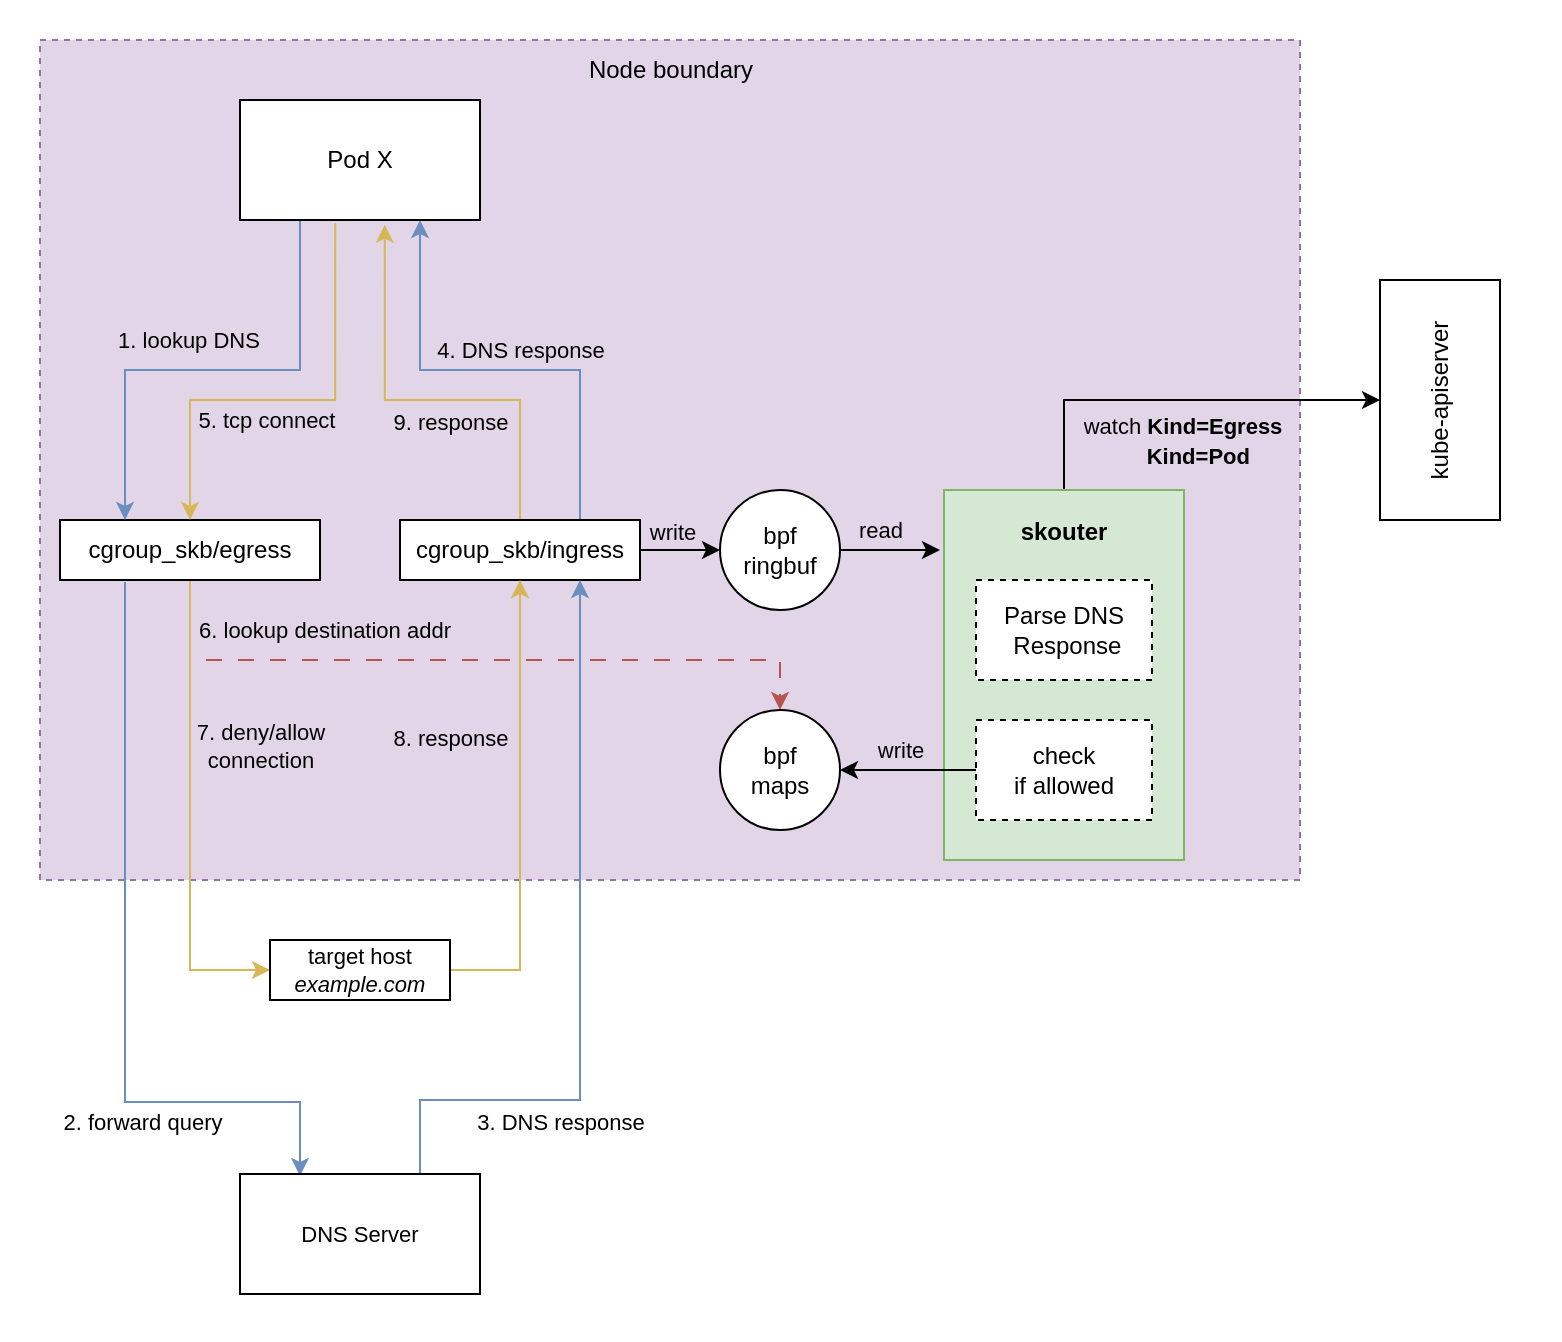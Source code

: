 <mxfile version="20.8.13" type="device" pages="3"><diagram id="5MiEAbhjjOFsGYT0DP22" name="overview"><mxGraphModel dx="1388" dy="702" grid="1" gridSize="10" guides="1" tooltips="1" connect="1" arrows="1" fold="1" page="1" pageScale="1" pageWidth="827" pageHeight="1169" math="0" shadow="0"><root><mxCell id="0"/><mxCell id="1" parent="0"/><mxCell id="bEOtveHDajYnRCtO0ObN-43" value="" style="rounded=0;whiteSpace=wrap;html=1;dashed=1;fontSize=11;strokeColor=none;fillColor=#FFFFFF;" parent="1" vertex="1"><mxGeometry x="200" y="80" width="780" height="670" as="geometry"/></mxCell><mxCell id="yd0TEU04obXBXZhD5aOB-1" value="" style="rounded=0;whiteSpace=wrap;html=1;fillColor=#e1d5e7;dashed=1;strokeColor=#9673a6;" vertex="1" parent="1"><mxGeometry x="220" y="100" width="630" height="420" as="geometry"/></mxCell><mxCell id="bEOtveHDajYnRCtO0ObN-11" style="edgeStyle=orthogonalEdgeStyle;rounded=0;orthogonalLoop=1;jettySize=auto;html=1;exitX=1;exitY=0.5;exitDx=0;exitDy=0;entryX=0;entryY=0.5;entryDx=0;entryDy=0;" parent="1" source="bEOtveHDajYnRCtO0ObN-4" target="bEOtveHDajYnRCtO0ObN-10" edge="1"><mxGeometry relative="1" as="geometry"/></mxCell><mxCell id="bEOtveHDajYnRCtO0ObN-13" value="write" style="edgeLabel;html=1;align=center;verticalAlign=middle;resizable=0;points=[];labelBackgroundColor=none;" parent="bEOtveHDajYnRCtO0ObN-11" vertex="1" connectable="0"><mxGeometry x="0.2" relative="1" as="geometry"><mxPoint x="-8" y="-9" as="offset"/></mxGeometry></mxCell><mxCell id="bEOtveHDajYnRCtO0ObN-23" value="2. forward query" style="edgeStyle=orthogonalEdgeStyle;rounded=0;orthogonalLoop=1;jettySize=auto;html=1;exitX=0.25;exitY=1;exitDx=0;exitDy=0;entryX=0.25;entryY=0;entryDx=0;entryDy=0;labelBackgroundColor=none;fontSize=11;fillColor=#dae8fc;strokeColor=#6c8ebf;" parent="1" edge="1"><mxGeometry x="0.391" y="-10" relative="1" as="geometry"><Array as="points"><mxPoint x="263" y="631"/><mxPoint x="350" y="631"/></Array><mxPoint x="1" as="offset"/><mxPoint x="262.5" y="371" as="sourcePoint"/><mxPoint x="350" y="668" as="targetPoint"/></mxGeometry></mxCell><mxCell id="bEOtveHDajYnRCtO0ObN-35" style="edgeStyle=orthogonalEdgeStyle;rounded=0;orthogonalLoop=1;jettySize=auto;html=1;exitX=0.5;exitY=1;exitDx=0;exitDy=0;labelBackgroundColor=none;fontSize=11;entryX=0.5;entryY=0;entryDx=0;entryDy=0;dashed=1;dashPattern=8 8;fillColor=#f8cecc;strokeColor=#b85450;" parent="1" source="bEOtveHDajYnRCtO0ObN-3" target="bEOtveHDajYnRCtO0ObN-16" edge="1"><mxGeometry relative="1" as="geometry"><mxPoint x="295" y="450" as="targetPoint"/><Array as="points"><mxPoint x="295" y="410"/><mxPoint x="590" y="410"/></Array></mxGeometry></mxCell><mxCell id="bEOtveHDajYnRCtO0ObN-37" value="6. lookup destination addr" style="edgeLabel;html=1;align=center;verticalAlign=middle;resizable=0;points=[];fontSize=11;labelBackgroundColor=none;" parent="bEOtveHDajYnRCtO0ObN-35" vertex="1" connectable="0"><mxGeometry x="-0.531" y="2" relative="1" as="geometry"><mxPoint x="22" y="-13" as="offset"/></mxGeometry></mxCell><mxCell id="bEOtveHDajYnRCtO0ObN-38" style="edgeStyle=orthogonalEdgeStyle;rounded=0;orthogonalLoop=1;jettySize=auto;html=1;exitX=0.5;exitY=1;exitDx=0;exitDy=0;entryX=0;entryY=0.5;entryDx=0;entryDy=0;labelBackgroundColor=none;fontSize=11;fillColor=#fff2cc;strokeColor=#d6b656;" parent="1" source="bEOtveHDajYnRCtO0ObN-3" target="bEOtveHDajYnRCtO0ObN-36" edge="1"><mxGeometry relative="1" as="geometry"/></mxCell><mxCell id="bEOtveHDajYnRCtO0ObN-39" value="7. deny/allow&lt;br&gt;connection" style="edgeLabel;html=1;align=center;verticalAlign=middle;resizable=0;points=[];fontSize=11;labelBackgroundColor=none;" parent="bEOtveHDajYnRCtO0ObN-38" vertex="1" connectable="0"><mxGeometry x="-0.541" relative="1" as="geometry"><mxPoint x="35" y="29" as="offset"/></mxGeometry></mxCell><mxCell id="bEOtveHDajYnRCtO0ObN-3" value="cgroup_skb/egress" style="whiteSpace=wrap;html=1;" parent="1" vertex="1"><mxGeometry x="230" y="340" width="130" height="30" as="geometry"/></mxCell><mxCell id="bEOtveHDajYnRCtO0ObN-25" style="edgeStyle=orthogonalEdgeStyle;rounded=0;orthogonalLoop=1;jettySize=auto;html=1;exitX=0.75;exitY=0;exitDx=0;exitDy=0;entryX=0.75;entryY=1;entryDx=0;entryDy=0;labelBackgroundColor=none;fontSize=11;fillColor=#dae8fc;strokeColor=#6c8ebf;" parent="1" source="bEOtveHDajYnRCtO0ObN-4" target="bEOtveHDajYnRCtO0ObN-5" edge="1"><mxGeometry relative="1" as="geometry"/></mxCell><mxCell id="bEOtveHDajYnRCtO0ObN-26" value="4. DNS response" style="edgeLabel;html=1;align=center;verticalAlign=middle;resizable=0;points=[];fontSize=11;labelBackgroundColor=none;" parent="bEOtveHDajYnRCtO0ObN-25" vertex="1" connectable="0"><mxGeometry x="0.437" relative="1" as="geometry"><mxPoint x="50" as="offset"/></mxGeometry></mxCell><mxCell id="bEOtveHDajYnRCtO0ObN-34" style="edgeStyle=orthogonalEdgeStyle;rounded=0;orthogonalLoop=1;jettySize=auto;html=1;exitX=0.5;exitY=0;exitDx=0;exitDy=0;entryX=0.603;entryY=1.039;entryDx=0;entryDy=0;labelBackgroundColor=none;fontSize=11;entryPerimeter=0;fillColor=#fff2cc;strokeColor=#d6b656;" parent="1" source="bEOtveHDajYnRCtO0ObN-4" target="bEOtveHDajYnRCtO0ObN-5" edge="1"><mxGeometry relative="1" as="geometry"><Array as="points"><mxPoint x="460" y="280"/><mxPoint x="392" y="280"/></Array></mxGeometry></mxCell><mxCell id="L1wFR71rSN3-hvcoqjAi-3" value="9. response" style="edgeLabel;html=1;align=center;verticalAlign=middle;resizable=0;points=[];labelBackgroundColor=none;" parent="bEOtveHDajYnRCtO0ObN-34" vertex="1" connectable="0"><mxGeometry x="-0.614" y="2" relative="1" as="geometry"><mxPoint x="-33" y="-8" as="offset"/></mxGeometry></mxCell><mxCell id="bEOtveHDajYnRCtO0ObN-4" value="cgroup_skb/ingress" style="whiteSpace=wrap;html=1;" parent="1" vertex="1"><mxGeometry x="400" y="340" width="120" height="30" as="geometry"/></mxCell><mxCell id="bEOtveHDajYnRCtO0ObN-7" style="edgeStyle=orthogonalEdgeStyle;rounded=0;orthogonalLoop=1;jettySize=auto;html=1;exitX=0.25;exitY=1;exitDx=0;exitDy=0;entryX=0.25;entryY=0;entryDx=0;entryDy=0;fillColor=#dae8fc;strokeColor=#6c8ebf;" parent="1" source="bEOtveHDajYnRCtO0ObN-5" target="bEOtveHDajYnRCtO0ObN-3" edge="1"><mxGeometry relative="1" as="geometry"/></mxCell><mxCell id="bEOtveHDajYnRCtO0ObN-8" value="1. lookup DNS" style="edgeLabel;html=1;align=center;verticalAlign=middle;resizable=0;points=[];labelBackgroundColor=none;" parent="bEOtveHDajYnRCtO0ObN-7" vertex="1" connectable="0"><mxGeometry x="-0.253" y="5" relative="1" as="geometry"><mxPoint x="-43" y="-20" as="offset"/></mxGeometry></mxCell><mxCell id="bEOtveHDajYnRCtO0ObN-32" style="edgeStyle=orthogonalEdgeStyle;rounded=0;orthogonalLoop=1;jettySize=auto;html=1;exitX=0.397;exitY=1.028;exitDx=0;exitDy=0;entryX=0.5;entryY=0;entryDx=0;entryDy=0;labelBackgroundColor=none;fontSize=11;fillColor=#fff2cc;strokeColor=#d6b656;exitPerimeter=0;" parent="1" source="bEOtveHDajYnRCtO0ObN-5" target="bEOtveHDajYnRCtO0ObN-3" edge="1"><mxGeometry relative="1" as="geometry"><Array as="points"><mxPoint x="368" y="280"/><mxPoint x="295" y="280"/></Array></mxGeometry></mxCell><mxCell id="bEOtveHDajYnRCtO0ObN-33" value="5. tcp connect" style="edgeLabel;html=1;align=center;verticalAlign=middle;resizable=0;points=[];fontSize=11;labelBackgroundColor=none;" parent="bEOtveHDajYnRCtO0ObN-32" vertex="1" connectable="0"><mxGeometry x="0.05" y="-1" relative="1" as="geometry"><mxPoint x="-7" y="11" as="offset"/></mxGeometry></mxCell><mxCell id="bEOtveHDajYnRCtO0ObN-5" value="Pod X" style="rounded=0;whiteSpace=wrap;html=1;" parent="1" vertex="1"><mxGeometry x="320" y="130" width="120" height="60" as="geometry"/></mxCell><mxCell id="bEOtveHDajYnRCtO0ObN-12" value="read" style="edgeStyle=orthogonalEdgeStyle;rounded=0;orthogonalLoop=1;jettySize=auto;html=1;exitX=1;exitY=0.5;exitDx=0;exitDy=0;labelBackgroundColor=none;" parent="1" source="bEOtveHDajYnRCtO0ObN-10" edge="1"><mxGeometry x="-0.231" y="10" relative="1" as="geometry"><mxPoint x="630" y="445" as="sourcePoint"/><mxPoint x="670" y="355" as="targetPoint"/><mxPoint as="offset"/></mxGeometry></mxCell><mxCell id="MfPeqB3Z2dwmXuDGAzAa-2" style="edgeStyle=orthogonalEdgeStyle;rounded=0;orthogonalLoop=1;jettySize=auto;html=1;exitX=0.5;exitY=0;exitDx=0;exitDy=0;entryX=0.5;entryY=0;entryDx=0;entryDy=0;" parent="1" source="bEOtveHDajYnRCtO0ObN-9" target="MfPeqB3Z2dwmXuDGAzAa-1" edge="1"><mxGeometry relative="1" as="geometry"/></mxCell><mxCell id="bEOtveHDajYnRCtO0ObN-9" value="&lt;b&gt;skouter&lt;/b&gt;&lt;br&gt;&lt;br&gt;&lt;br&gt;&lt;br&gt;&lt;br&gt;&lt;br&gt;&lt;br&gt;&lt;br&gt;&lt;br&gt;&lt;br&gt;&lt;br&gt;" style="whiteSpace=wrap;html=1;fillColor=#d5e8d4;strokeColor=#82b366;" parent="1" vertex="1"><mxGeometry x="672" y="325" width="120" height="185" as="geometry"/></mxCell><mxCell id="bEOtveHDajYnRCtO0ObN-10" value="bpf&lt;br&gt;ringbuf" style="ellipse;whiteSpace=wrap;html=1;" parent="1" vertex="1"><mxGeometry x="560" y="325" width="60" height="60" as="geometry"/></mxCell><mxCell id="bEOtveHDajYnRCtO0ObN-14" value="Parse DNS&lt;br&gt;&amp;nbsp;Response" style="whiteSpace=wrap;html=1;dashed=1;" parent="1" vertex="1"><mxGeometry x="688" y="370" width="88" height="50" as="geometry"/></mxCell><mxCell id="bEOtveHDajYnRCtO0ObN-16" value="bpf&lt;br&gt;maps" style="ellipse;whiteSpace=wrap;html=1;aspect=fixed;" parent="1" vertex="1"><mxGeometry x="560" y="435" width="60" height="60" as="geometry"/></mxCell><mxCell id="bEOtveHDajYnRCtO0ObN-24" style="edgeStyle=orthogonalEdgeStyle;rounded=0;orthogonalLoop=1;jettySize=auto;html=1;exitX=0.75;exitY=0;exitDx=0;exitDy=0;entryX=0.75;entryY=1;entryDx=0;entryDy=0;labelBackgroundColor=none;fontSize=11;fillColor=#dae8fc;strokeColor=#6c8ebf;" parent="1" source="bEOtveHDajYnRCtO0ObN-22" target="bEOtveHDajYnRCtO0ObN-4" edge="1"><mxGeometry relative="1" as="geometry"><Array as="points"><mxPoint x="410" y="630"/><mxPoint x="490" y="630"/></Array></mxGeometry></mxCell><mxCell id="bEOtveHDajYnRCtO0ObN-31" value="3. DNS response" style="edgeLabel;html=1;align=center;verticalAlign=middle;resizable=0;points=[];fontSize=11;" parent="bEOtveHDajYnRCtO0ObN-24" vertex="1" connectable="0"><mxGeometry x="-0.302" y="-2" relative="1" as="geometry"><mxPoint x="-12" y="25" as="offset"/></mxGeometry></mxCell><mxCell id="bEOtveHDajYnRCtO0ObN-22" value="DNS Server" style="whiteSpace=wrap;html=1;fontSize=11;" parent="1" vertex="1"><mxGeometry x="320" y="667" width="120" height="60" as="geometry"/></mxCell><mxCell id="L1wFR71rSN3-hvcoqjAi-1" style="edgeStyle=orthogonalEdgeStyle;rounded=0;orthogonalLoop=1;jettySize=auto;html=1;exitX=1;exitY=0.5;exitDx=0;exitDy=0;entryX=0.5;entryY=1;entryDx=0;entryDy=0;fillColor=#fff2cc;strokeColor=#d6b656;" parent="1" source="bEOtveHDajYnRCtO0ObN-36" target="bEOtveHDajYnRCtO0ObN-4" edge="1"><mxGeometry relative="1" as="geometry"/></mxCell><mxCell id="L1wFR71rSN3-hvcoqjAi-2" value="8. response" style="edgeLabel;html=1;align=center;verticalAlign=middle;resizable=0;points=[];labelBackgroundColor=none;" parent="L1wFR71rSN3-hvcoqjAi-1" vertex="1" connectable="0"><mxGeometry x="0.144" y="1" relative="1" as="geometry"><mxPoint x="-34" y="-20" as="offset"/></mxGeometry></mxCell><mxCell id="bEOtveHDajYnRCtO0ObN-36" value="target host&lt;br&gt;&lt;i&gt;example.com&lt;/i&gt;" style="whiteSpace=wrap;html=1;fontSize=11;" parent="1" vertex="1"><mxGeometry x="335" y="550" width="90" height="30" as="geometry"/></mxCell><mxCell id="bEOtveHDajYnRCtO0ObN-41" value="write" style="edgeStyle=orthogonalEdgeStyle;rounded=0;orthogonalLoop=1;jettySize=auto;html=1;exitX=0;exitY=0.5;exitDx=0;exitDy=0;entryX=1;entryY=0.5;entryDx=0;entryDy=0;labelBackgroundColor=none;fontSize=11;" parent="1" source="bEOtveHDajYnRCtO0ObN-40" target="bEOtveHDajYnRCtO0ObN-16" edge="1"><mxGeometry x="0.118" y="-10" relative="1" as="geometry"><mxPoint as="offset"/></mxGeometry></mxCell><mxCell id="bEOtveHDajYnRCtO0ObN-40" value="check &lt;br&gt;if allowed" style="whiteSpace=wrap;html=1;dashed=1;" parent="1" vertex="1"><mxGeometry x="688" y="440" width="88" height="50" as="geometry"/></mxCell><mxCell id="MfPeqB3Z2dwmXuDGAzAa-1" value="kube-apiserver" style="rounded=0;whiteSpace=wrap;html=1;rotation=-90;" parent="1" vertex="1"><mxGeometry x="860" y="250" width="120" height="60" as="geometry"/></mxCell><mxCell id="MfPeqB3Z2dwmXuDGAzAa-5" value="&lt;font style=&quot;font-size: 11px;&quot;&gt;watch &lt;b&gt;Kind=Egress&lt;br&gt;&amp;nbsp; &amp;nbsp; &amp;nbsp;Kind=Pod&lt;br&gt;&lt;/b&gt;&lt;/font&gt;" style="text;html=1;align=center;verticalAlign=middle;resizable=0;points=[];autosize=1;strokeColor=none;fillColor=none;" parent="1" vertex="1"><mxGeometry x="731" y="280" width="120" height="40" as="geometry"/></mxCell><mxCell id="yd0TEU04obXBXZhD5aOB-2" value="Node boundary" style="text;html=1;align=center;verticalAlign=middle;resizable=0;points=[];autosize=1;strokeColor=none;fillColor=none;" vertex="1" parent="1"><mxGeometry x="480" y="100" width="110" height="30" as="geometry"/></mxCell></root></mxGraphModel></diagram><diagram id="zswYZmSEBnR5YoDpw31P" name="data model"><mxGraphModel dx="1388" dy="766" grid="1" gridSize="10" guides="1" tooltips="1" connect="1" arrows="1" fold="1" page="1" pageScale="1" pageWidth="827" pageHeight="1169" math="0" shadow="0"><root><mxCell id="0"/><mxCell id="1" parent="0"/><mxCell id="Yi3RoTtLE4E2FswudicO-89" style="edgeStyle=orthogonalEdgeStyle;rounded=0;orthogonalLoop=1;jettySize=auto;html=1;exitX=0.5;exitY=1;exitDx=0;exitDy=0;" parent="1" source="Yi3RoTtLE4E2FswudicO-53" target="Yi3RoTtLE4E2FswudicO-64" edge="1"><mxGeometry relative="1" as="geometry"/></mxCell><mxCell id="Yi3RoTtLE4E2FswudicO-90" style="edgeStyle=orthogonalEdgeStyle;rounded=0;orthogonalLoop=1;jettySize=auto;html=1;exitX=0.5;exitY=1;exitDx=0;exitDy=0;entryX=0.5;entryY=0;entryDx=0;entryDy=0;" parent="1" source="Yi3RoTtLE4E2FswudicO-53" target="Yi3RoTtLE4E2FswudicO-62" edge="1"><mxGeometry relative="1" as="geometry"/></mxCell><mxCell id="Yi3RoTtLE4E2FswudicO-91" style="edgeStyle=orthogonalEdgeStyle;rounded=0;orthogonalLoop=1;jettySize=auto;html=1;exitX=0.5;exitY=1;exitDx=0;exitDy=0;entryX=0.5;entryY=0;entryDx=0;entryDy=0;" parent="1" source="Yi3RoTtLE4E2FswudicO-53" target="Yi3RoTtLE4E2FswudicO-69" edge="1"><mxGeometry relative="1" as="geometry"/></mxCell><mxCell id="Yi3RoTtLE4E2FswudicO-92" style="edgeStyle=orthogonalEdgeStyle;rounded=0;orthogonalLoop=1;jettySize=auto;html=1;exitX=0.5;exitY=1;exitDx=0;exitDy=0;entryX=0.5;entryY=0;entryDx=0;entryDy=0;" parent="1" source="Yi3RoTtLE4E2FswudicO-53" target="Yi3RoTtLE4E2FswudicO-86" edge="1"><mxGeometry relative="1" as="geometry"><Array as="points"><mxPoint x="513" y="195"/><mxPoint x="845" y="195"/></Array></mxGeometry></mxCell><mxCell id="Yi3RoTtLE4E2FswudicO-53" value="userspace" style="whiteSpace=wrap;html=1;" parent="1" vertex="1"><mxGeometry x="460" y="80" width="105" height="70" as="geometry"/></mxCell><mxCell id="Yi3RoTtLE4E2FswudicO-55" value="" style="group" parent="1" vertex="1" connectable="0"><mxGeometry x="50" y="250" width="210" height="210" as="geometry"/></mxCell><mxCell id="Yi3RoTtLE4E2FswudicO-63" value="" style="group" parent="Yi3RoTtLE4E2FswudicO-55" vertex="1" connectable="0"><mxGeometry x="-10" y="-10" width="220" height="220" as="geometry"/></mxCell><mxCell id="Yi3RoTtLE4E2FswudicO-62" value="" style="rounded=0;whiteSpace=wrap;html=1;fillColor=#dae8fc;strokeColor=#6c8ebf;" parent="Yi3RoTtLE4E2FswudicO-63" vertex="1"><mxGeometry width="220" height="220" as="geometry"/></mxCell><mxCell id="Yi3RoTtLE4E2FswudicO-4" value="egress_ip_config" style="rounded=0;whiteSpace=wrap;html=1;" parent="Yi3RoTtLE4E2FswudicO-63" vertex="1"><mxGeometry x="45" y="10" width="120" height="60" as="geometry"/></mxCell><mxCell id="Yi3RoTtLE4E2FswudicO-12" value="pod1" style="rounded=0;whiteSpace=wrap;html=1;" parent="Yi3RoTtLE4E2FswudicO-63" vertex="1"><mxGeometry x="30" y="110" width="50" height="40" as="geometry"/></mxCell><mxCell id="Yi3RoTtLE4E2FswudicO-1" style="edgeStyle=orthogonalEdgeStyle;rounded=0;orthogonalLoop=1;jettySize=auto;html=1;exitX=0.5;exitY=1;exitDx=0;exitDy=0;entryX=0.5;entryY=0;entryDx=0;entryDy=0;" parent="Yi3RoTtLE4E2FswudicO-63" source="Yi3RoTtLE4E2FswudicO-4" target="Yi3RoTtLE4E2FswudicO-12" edge="1"><mxGeometry relative="1" as="geometry"/></mxCell><mxCell id="Yi3RoTtLE4E2FswudicO-13" value="pod2" style="rounded=0;whiteSpace=wrap;html=1;" parent="Yi3RoTtLE4E2FswudicO-63" vertex="1"><mxGeometry x="80" y="110" width="50" height="40" as="geometry"/></mxCell><mxCell id="Yi3RoTtLE4E2FswudicO-2" style="edgeStyle=orthogonalEdgeStyle;rounded=0;orthogonalLoop=1;jettySize=auto;html=1;exitX=0.5;exitY=1;exitDx=0;exitDy=0;" parent="Yi3RoTtLE4E2FswudicO-63" source="Yi3RoTtLE4E2FswudicO-4" target="Yi3RoTtLE4E2FswudicO-13" edge="1"><mxGeometry relative="1" as="geometry"/></mxCell><mxCell id="Yi3RoTtLE4E2FswudicO-14" value="pod..." style="rounded=0;whiteSpace=wrap;html=1;" parent="Yi3RoTtLE4E2FswudicO-63" vertex="1"><mxGeometry x="130" y="110" width="50" height="40" as="geometry"/></mxCell><mxCell id="Yi3RoTtLE4E2FswudicO-3" style="edgeStyle=orthogonalEdgeStyle;rounded=0;orthogonalLoop=1;jettySize=auto;html=1;exitX=0.5;exitY=1;exitDx=0;exitDy=0;entryX=0.5;entryY=0;entryDx=0;entryDy=0;" parent="Yi3RoTtLE4E2FswudicO-63" source="Yi3RoTtLE4E2FswudicO-4" target="Yi3RoTtLE4E2FswudicO-14" edge="1"><mxGeometry relative="1" as="geometry"/></mxCell><mxCell id="Yi3RoTtLE4E2FswudicO-21" value="ip x" style="whiteSpace=wrap;html=1;" parent="Yi3RoTtLE4E2FswudicO-63" vertex="1"><mxGeometry x="10" y="190" width="30" height="20" as="geometry"/></mxCell><mxCell id="Yi3RoTtLE4E2FswudicO-9" style="edgeStyle=orthogonalEdgeStyle;rounded=0;orthogonalLoop=1;jettySize=auto;html=1;exitX=0.5;exitY=1;exitDx=0;exitDy=0;entryX=0.5;entryY=0;entryDx=0;entryDy=0;" parent="Yi3RoTtLE4E2FswudicO-63" source="Yi3RoTtLE4E2FswudicO-12" target="Yi3RoTtLE4E2FswudicO-21" edge="1"><mxGeometry relative="1" as="geometry"/></mxCell><mxCell id="Yi3RoTtLE4E2FswudicO-22" value="ip y" style="whiteSpace=wrap;html=1;" parent="Yi3RoTtLE4E2FswudicO-63" vertex="1"><mxGeometry x="40" y="190" width="30" height="20" as="geometry"/></mxCell><mxCell id="Yi3RoTtLE4E2FswudicO-10" style="edgeStyle=orthogonalEdgeStyle;rounded=0;orthogonalLoop=1;jettySize=auto;html=1;exitX=0.5;exitY=1;exitDx=0;exitDy=0;entryX=0.5;entryY=0;entryDx=0;entryDy=0;" parent="Yi3RoTtLE4E2FswudicO-63" source="Yi3RoTtLE4E2FswudicO-12" target="Yi3RoTtLE4E2FswudicO-22" edge="1"><mxGeometry relative="1" as="geometry"/></mxCell><mxCell id="Yi3RoTtLE4E2FswudicO-23" value="ip z" style="whiteSpace=wrap;html=1;" parent="Yi3RoTtLE4E2FswudicO-63" vertex="1"><mxGeometry x="70" y="190" width="30" height="20" as="geometry"/></mxCell><mxCell id="Yi3RoTtLE4E2FswudicO-11" style="edgeStyle=orthogonalEdgeStyle;rounded=0;orthogonalLoop=1;jettySize=auto;html=1;exitX=0.5;exitY=1;exitDx=0;exitDy=0;entryX=0.5;entryY=0;entryDx=0;entryDy=0;" parent="Yi3RoTtLE4E2FswudicO-63" source="Yi3RoTtLE4E2FswudicO-12" target="Yi3RoTtLE4E2FswudicO-23" edge="1"><mxGeometry relative="1" as="geometry"/></mxCell><mxCell id="Yi3RoTtLE4E2FswudicO-65" value="" style="group" parent="1" vertex="1" connectable="0"><mxGeometry x="290" y="250" width="430" height="290" as="geometry"/></mxCell><mxCell id="Yi3RoTtLE4E2FswudicO-68" value="" style="group" parent="Yi3RoTtLE4E2FswudicO-65" vertex="1" connectable="0"><mxGeometry x="-12.5" y="-10" width="222.5" height="220" as="geometry"/></mxCell><mxCell id="Yi3RoTtLE4E2FswudicO-64" value="" style="whiteSpace=wrap;html=1;fillColor=#dae8fc;strokeColor=#6c8ebf;" parent="Yi3RoTtLE4E2FswudicO-68" vertex="1"><mxGeometry width="222.5" height="220" as="geometry"/></mxCell><mxCell id="Yi3RoTtLE4E2FswudicO-8" value="egress_cidr_config" style="rounded=0;whiteSpace=wrap;html=1;" parent="Yi3RoTtLE4E2FswudicO-68" vertex="1"><mxGeometry x="55" y="10" width="120" height="60" as="geometry"/></mxCell><mxCell id="Yi3RoTtLE4E2FswudicO-18" value="pod1" style="rounded=0;whiteSpace=wrap;html=1;" parent="Yi3RoTtLE4E2FswudicO-68" vertex="1"><mxGeometry x="40" y="110" width="50" height="40" as="geometry"/></mxCell><mxCell id="Yi3RoTtLE4E2FswudicO-6" style="edgeStyle=orthogonalEdgeStyle;rounded=0;orthogonalLoop=1;jettySize=auto;html=1;exitX=0.5;exitY=1;exitDx=0;exitDy=0;entryX=0.5;entryY=0;entryDx=0;entryDy=0;" parent="Yi3RoTtLE4E2FswudicO-68" source="Yi3RoTtLE4E2FswudicO-8" target="Yi3RoTtLE4E2FswudicO-18" edge="1"><mxGeometry relative="1" as="geometry"/></mxCell><mxCell id="Yi3RoTtLE4E2FswudicO-19" value="pod2" style="rounded=0;whiteSpace=wrap;html=1;" parent="Yi3RoTtLE4E2FswudicO-68" vertex="1"><mxGeometry x="90" y="110" width="50" height="40" as="geometry"/></mxCell><mxCell id="Yi3RoTtLE4E2FswudicO-5" style="edgeStyle=orthogonalEdgeStyle;rounded=0;orthogonalLoop=1;jettySize=auto;html=1;exitX=0.5;exitY=1;exitDx=0;exitDy=0;entryX=0.5;entryY=0;entryDx=0;entryDy=0;" parent="Yi3RoTtLE4E2FswudicO-68" source="Yi3RoTtLE4E2FswudicO-8" target="Yi3RoTtLE4E2FswudicO-19" edge="1"><mxGeometry relative="1" as="geometry"/></mxCell><mxCell id="Yi3RoTtLE4E2FswudicO-20" value="pod..." style="rounded=0;whiteSpace=wrap;html=1;" parent="Yi3RoTtLE4E2FswudicO-68" vertex="1"><mxGeometry x="140" y="110" width="50" height="40" as="geometry"/></mxCell><mxCell id="Yi3RoTtLE4E2FswudicO-7" style="edgeStyle=orthogonalEdgeStyle;rounded=0;orthogonalLoop=1;jettySize=auto;html=1;exitX=0.5;exitY=1;exitDx=0;exitDy=0;entryX=0.5;entryY=0;entryDx=0;entryDy=0;" parent="Yi3RoTtLE4E2FswudicO-68" source="Yi3RoTtLE4E2FswudicO-8" target="Yi3RoTtLE4E2FswudicO-20" edge="1"><mxGeometry relative="1" as="geometry"/></mxCell><mxCell id="Yi3RoTtLE4E2FswudicO-24" value="cidr x" style="whiteSpace=wrap;html=1;" parent="Yi3RoTtLE4E2FswudicO-68" vertex="1"><mxGeometry x="12.5" y="190" width="35" height="20" as="geometry"/></mxCell><mxCell id="Yi3RoTtLE4E2FswudicO-15" style="edgeStyle=orthogonalEdgeStyle;rounded=0;orthogonalLoop=1;jettySize=auto;html=1;exitX=0.5;exitY=1;exitDx=0;exitDy=0;entryX=0.5;entryY=0;entryDx=0;entryDy=0;" parent="Yi3RoTtLE4E2FswudicO-68" source="Yi3RoTtLE4E2FswudicO-18" target="Yi3RoTtLE4E2FswudicO-24" edge="1"><mxGeometry relative="1" as="geometry"/></mxCell><mxCell id="Yi3RoTtLE4E2FswudicO-25" value="cidr y" style="whiteSpace=wrap;html=1;" parent="Yi3RoTtLE4E2FswudicO-68" vertex="1"><mxGeometry x="47.5" y="190" width="35" height="20" as="geometry"/></mxCell><mxCell id="Yi3RoTtLE4E2FswudicO-16" style="edgeStyle=orthogonalEdgeStyle;rounded=0;orthogonalLoop=1;jettySize=auto;html=1;exitX=0.5;exitY=1;exitDx=0;exitDy=0;entryX=0.5;entryY=0;entryDx=0;entryDy=0;" parent="Yi3RoTtLE4E2FswudicO-68" source="Yi3RoTtLE4E2FswudicO-18" target="Yi3RoTtLE4E2FswudicO-25" edge="1"><mxGeometry relative="1" as="geometry"/></mxCell><mxCell id="Yi3RoTtLE4E2FswudicO-26" value="cidr z" style="whiteSpace=wrap;html=1;" parent="Yi3RoTtLE4E2FswudicO-68" vertex="1"><mxGeometry x="82.5" y="190" width="35" height="20" as="geometry"/></mxCell><mxCell id="Yi3RoTtLE4E2FswudicO-17" style="edgeStyle=orthogonalEdgeStyle;rounded=0;orthogonalLoop=1;jettySize=auto;html=1;exitX=0.5;exitY=1;exitDx=0;exitDy=0;entryX=0.5;entryY=0;entryDx=0;entryDy=0;" parent="Yi3RoTtLE4E2FswudicO-68" source="Yi3RoTtLE4E2FswudicO-18" target="Yi3RoTtLE4E2FswudicO-26" edge="1"><mxGeometry relative="1" as="geometry"/></mxCell><mxCell id="Yi3RoTtLE4E2FswudicO-70" value="" style="group" parent="Yi3RoTtLE4E2FswudicO-65" vertex="1" connectable="0"><mxGeometry x="230" y="-10" width="200" height="220" as="geometry"/></mxCell><mxCell id="Yi3RoTtLE4E2FswudicO-69" value="" style="whiteSpace=wrap;html=1;fillColor=#dae8fc;strokeColor=#6c8ebf;" parent="Yi3RoTtLE4E2FswudicO-70" vertex="1"><mxGeometry width="200" height="220" as="geometry"/></mxCell><mxCell id="Yi3RoTtLE4E2FswudicO-30" value="egress_wc_ip_config" style="rounded=0;whiteSpace=wrap;html=1;" parent="Yi3RoTtLE4E2FswudicO-70" vertex="1"><mxGeometry x="45" y="10" width="120" height="60" as="geometry"/></mxCell><mxCell id="Yi3RoTtLE4E2FswudicO-34" value="pod1" style="rounded=0;whiteSpace=wrap;html=1;" parent="Yi3RoTtLE4E2FswudicO-70" vertex="1"><mxGeometry x="30" y="110" width="50" height="40" as="geometry"/></mxCell><mxCell id="Yi3RoTtLE4E2FswudicO-27" style="edgeStyle=orthogonalEdgeStyle;rounded=0;orthogonalLoop=1;jettySize=auto;html=1;exitX=0.5;exitY=1;exitDx=0;exitDy=0;" parent="Yi3RoTtLE4E2FswudicO-70" source="Yi3RoTtLE4E2FswudicO-30" target="Yi3RoTtLE4E2FswudicO-34" edge="1"><mxGeometry relative="1" as="geometry"/></mxCell><mxCell id="Yi3RoTtLE4E2FswudicO-35" value="pod2" style="rounded=0;whiteSpace=wrap;html=1;" parent="Yi3RoTtLE4E2FswudicO-70" vertex="1"><mxGeometry x="80" y="110" width="50" height="40" as="geometry"/></mxCell><mxCell id="Yi3RoTtLE4E2FswudicO-28" style="edgeStyle=orthogonalEdgeStyle;rounded=0;orthogonalLoop=1;jettySize=auto;html=1;exitX=0.5;exitY=1;exitDx=0;exitDy=0;entryX=0.5;entryY=0;entryDx=0;entryDy=0;" parent="Yi3RoTtLE4E2FswudicO-70" source="Yi3RoTtLE4E2FswudicO-30" target="Yi3RoTtLE4E2FswudicO-35" edge="1"><mxGeometry relative="1" as="geometry"/></mxCell><mxCell id="Yi3RoTtLE4E2FswudicO-36" value="pod..." style="rounded=0;whiteSpace=wrap;html=1;" parent="Yi3RoTtLE4E2FswudicO-70" vertex="1"><mxGeometry x="130" y="110" width="50" height="40" as="geometry"/></mxCell><mxCell id="Yi3RoTtLE4E2FswudicO-29" style="edgeStyle=orthogonalEdgeStyle;rounded=0;orthogonalLoop=1;jettySize=auto;html=1;exitX=0.5;exitY=1;exitDx=0;exitDy=0;entryX=0.5;entryY=0;entryDx=0;entryDy=0;" parent="Yi3RoTtLE4E2FswudicO-70" source="Yi3RoTtLE4E2FswudicO-30" target="Yi3RoTtLE4E2FswudicO-36" edge="1"><mxGeometry relative="1" as="geometry"/></mxCell><mxCell id="Yi3RoTtLE4E2FswudicO-37" value="ip x" style="whiteSpace=wrap;html=1;" parent="Yi3RoTtLE4E2FswudicO-70" vertex="1"><mxGeometry x="10" y="190" width="30" height="20" as="geometry"/></mxCell><mxCell id="Yi3RoTtLE4E2FswudicO-31" style="edgeStyle=orthogonalEdgeStyle;rounded=0;orthogonalLoop=1;jettySize=auto;html=1;exitX=0.5;exitY=1;exitDx=0;exitDy=0;entryX=0.5;entryY=0;entryDx=0;entryDy=0;" parent="Yi3RoTtLE4E2FswudicO-70" source="Yi3RoTtLE4E2FswudicO-34" target="Yi3RoTtLE4E2FswudicO-37" edge="1"><mxGeometry relative="1" as="geometry"/></mxCell><mxCell id="Yi3RoTtLE4E2FswudicO-38" value="ip y" style="whiteSpace=wrap;html=1;" parent="Yi3RoTtLE4E2FswudicO-70" vertex="1"><mxGeometry x="40" y="190" width="30" height="20" as="geometry"/></mxCell><mxCell id="Yi3RoTtLE4E2FswudicO-32" style="edgeStyle=orthogonalEdgeStyle;rounded=0;orthogonalLoop=1;jettySize=auto;html=1;exitX=0.5;exitY=1;exitDx=0;exitDy=0;" parent="Yi3RoTtLE4E2FswudicO-70" source="Yi3RoTtLE4E2FswudicO-34" target="Yi3RoTtLE4E2FswudicO-38" edge="1"><mxGeometry relative="1" as="geometry"/></mxCell><mxCell id="Yi3RoTtLE4E2FswudicO-39" value="ip z" style="whiteSpace=wrap;html=1;" parent="Yi3RoTtLE4E2FswudicO-70" vertex="1"><mxGeometry x="70" y="190" width="30" height="20" as="geometry"/></mxCell><mxCell id="Yi3RoTtLE4E2FswudicO-33" style="edgeStyle=orthogonalEdgeStyle;rounded=0;orthogonalLoop=1;jettySize=auto;html=1;exitX=0.5;exitY=1;exitDx=0;exitDy=0;entryX=0.5;entryY=0;entryDx=0;entryDy=0;" parent="Yi3RoTtLE4E2FswudicO-70" source="Yi3RoTtLE4E2FswudicO-34" target="Yi3RoTtLE4E2FswudicO-39" edge="1"><mxGeometry relative="1" as="geometry"/></mxCell><mxCell id="Yi3RoTtLE4E2FswudicO-99" value="read-only" style="text;html=1;align=center;verticalAlign=middle;resizable=0;points=[];autosize=1;strokeColor=none;fillColor=none;" parent="Yi3RoTtLE4E2FswudicO-65" vertex="1"><mxGeometry x="137" y="248" width="70" height="30" as="geometry"/></mxCell><mxCell id="Yi3RoTtLE4E2FswudicO-88" value="" style="group" parent="1" vertex="1" connectable="0"><mxGeometry x="738" y="239" width="215" height="223" as="geometry"/></mxCell><mxCell id="Yi3RoTtLE4E2FswudicO-86" value="" style="rounded=0;whiteSpace=wrap;html=1;fillColor=#dae8fc;strokeColor=#6c8ebf;" parent="Yi3RoTtLE4E2FswudicO-88" vertex="1"><mxGeometry width="215" height="223" as="geometry"/></mxCell><mxCell id="Yi3RoTtLE4E2FswudicO-43" value="egress_wc_seen" style="rounded=0;whiteSpace=wrap;html=1;" parent="Yi3RoTtLE4E2FswudicO-88" vertex="1"><mxGeometry x="62" y="11" width="120" height="60" as="geometry"/></mxCell><mxCell id="Yi3RoTtLE4E2FswudicO-47" value="pod1" style="rounded=0;whiteSpace=wrap;html=1;" parent="Yi3RoTtLE4E2FswudicO-88" vertex="1"><mxGeometry x="47" y="111" width="50" height="40" as="geometry"/></mxCell><mxCell id="Yi3RoTtLE4E2FswudicO-40" style="edgeStyle=orthogonalEdgeStyle;rounded=0;orthogonalLoop=1;jettySize=auto;html=1;exitX=0.5;exitY=1;exitDx=0;exitDy=0;" parent="Yi3RoTtLE4E2FswudicO-88" source="Yi3RoTtLE4E2FswudicO-43" target="Yi3RoTtLE4E2FswudicO-47" edge="1"><mxGeometry relative="1" as="geometry"/></mxCell><mxCell id="Yi3RoTtLE4E2FswudicO-48" value="pod2" style="rounded=0;whiteSpace=wrap;html=1;" parent="Yi3RoTtLE4E2FswudicO-88" vertex="1"><mxGeometry x="97" y="111" width="50" height="40" as="geometry"/></mxCell><mxCell id="Yi3RoTtLE4E2FswudicO-41" style="edgeStyle=orthogonalEdgeStyle;rounded=0;orthogonalLoop=1;jettySize=auto;html=1;exitX=0.5;exitY=1;exitDx=0;exitDy=0;entryX=0.5;entryY=0;entryDx=0;entryDy=0;" parent="Yi3RoTtLE4E2FswudicO-88" source="Yi3RoTtLE4E2FswudicO-43" target="Yi3RoTtLE4E2FswudicO-48" edge="1"><mxGeometry relative="1" as="geometry"/></mxCell><mxCell id="Yi3RoTtLE4E2FswudicO-49" value="pod..." style="rounded=0;whiteSpace=wrap;html=1;" parent="Yi3RoTtLE4E2FswudicO-88" vertex="1"><mxGeometry x="147" y="111" width="50" height="40" as="geometry"/></mxCell><mxCell id="Yi3RoTtLE4E2FswudicO-42" style="edgeStyle=orthogonalEdgeStyle;rounded=0;orthogonalLoop=1;jettySize=auto;html=1;exitX=0.5;exitY=1;exitDx=0;exitDy=0;entryX=0.5;entryY=0;entryDx=0;entryDy=0;" parent="Yi3RoTtLE4E2FswudicO-88" source="Yi3RoTtLE4E2FswudicO-43" target="Yi3RoTtLE4E2FswudicO-49" edge="1"><mxGeometry relative="1" as="geometry"/></mxCell><mxCell id="Yi3RoTtLE4E2FswudicO-50" value="host x" style="whiteSpace=wrap;html=1;" parent="Yi3RoTtLE4E2FswudicO-88" vertex="1"><mxGeometry x="12" y="191" width="40" height="20" as="geometry"/></mxCell><mxCell id="Yi3RoTtLE4E2FswudicO-44" style="edgeStyle=orthogonalEdgeStyle;rounded=0;orthogonalLoop=1;jettySize=auto;html=1;exitX=0.5;exitY=1;exitDx=0;exitDy=0;entryX=0.5;entryY=0;entryDx=0;entryDy=0;" parent="Yi3RoTtLE4E2FswudicO-88" source="Yi3RoTtLE4E2FswudicO-47" target="Yi3RoTtLE4E2FswudicO-50" edge="1"><mxGeometry relative="1" as="geometry"/></mxCell><mxCell id="Yi3RoTtLE4E2FswudicO-51" value="host y" style="whiteSpace=wrap;html=1;" parent="Yi3RoTtLE4E2FswudicO-88" vertex="1"><mxGeometry x="52" y="191" width="40" height="20" as="geometry"/></mxCell><mxCell id="Yi3RoTtLE4E2FswudicO-45" style="edgeStyle=orthogonalEdgeStyle;rounded=0;orthogonalLoop=1;jettySize=auto;html=1;exitX=0.5;exitY=1;exitDx=0;exitDy=0;entryX=0.5;entryY=0;entryDx=0;entryDy=0;" parent="Yi3RoTtLE4E2FswudicO-88" source="Yi3RoTtLE4E2FswudicO-47" target="Yi3RoTtLE4E2FswudicO-51" edge="1"><mxGeometry relative="1" as="geometry"/></mxCell><mxCell id="Yi3RoTtLE4E2FswudicO-52" value="host z" style="whiteSpace=wrap;html=1;" parent="Yi3RoTtLE4E2FswudicO-88" vertex="1"><mxGeometry x="92" y="191" width="40" height="20" as="geometry"/></mxCell><mxCell id="Yi3RoTtLE4E2FswudicO-46" style="edgeStyle=orthogonalEdgeStyle;rounded=0;orthogonalLoop=1;jettySize=auto;html=1;exitX=0.5;exitY=1;exitDx=0;exitDy=0;" parent="Yi3RoTtLE4E2FswudicO-88" source="Yi3RoTtLE4E2FswudicO-47" target="Yi3RoTtLE4E2FswudicO-52" edge="1"><mxGeometry relative="1" as="geometry"/></mxCell><mxCell id="Yi3RoTtLE4E2FswudicO-93" value="read/write" style="text;html=1;align=center;verticalAlign=middle;resizable=0;points=[];autosize=1;strokeColor=none;fillColor=none;" parent="1" vertex="1"><mxGeometry x="510" y="170" width="80" height="30" as="geometry"/></mxCell><mxCell id="Yi3RoTtLE4E2FswudicO-95" style="edgeStyle=orthogonalEdgeStyle;rounded=0;orthogonalLoop=1;jettySize=auto;html=1;exitX=0.5;exitY=0;exitDx=0;exitDy=0;" parent="1" source="Yi3RoTtLE4E2FswudicO-94" target="Yi3RoTtLE4E2FswudicO-64" edge="1"><mxGeometry relative="1" as="geometry"/></mxCell><mxCell id="Yi3RoTtLE4E2FswudicO-96" style="edgeStyle=orthogonalEdgeStyle;rounded=0;orthogonalLoop=1;jettySize=auto;html=1;exitX=0.5;exitY=0;exitDx=0;exitDy=0;entryX=0.5;entryY=1;entryDx=0;entryDy=0;" parent="1" source="Yi3RoTtLE4E2FswudicO-94" target="Yi3RoTtLE4E2FswudicO-69" edge="1"><mxGeometry relative="1" as="geometry"><Array as="points"><mxPoint x="492" y="500"/><mxPoint x="620" y="500"/></Array></mxGeometry></mxCell><mxCell id="Yi3RoTtLE4E2FswudicO-98" style="edgeStyle=orthogonalEdgeStyle;rounded=0;orthogonalLoop=1;jettySize=auto;html=1;exitX=0.5;exitY=0;exitDx=0;exitDy=0;" parent="1" source="Yi3RoTtLE4E2FswudicO-94" target="Yi3RoTtLE4E2FswudicO-62" edge="1"><mxGeometry relative="1" as="geometry"/></mxCell><mxCell id="Yi3RoTtLE4E2FswudicO-94" value="eBPF" style="whiteSpace=wrap;html=1;" parent="1" vertex="1"><mxGeometry x="440" y="540" width="105" height="70" as="geometry"/></mxCell></root></mxGraphModel></diagram><diagram id="0V77w3Vgd7wwpFCkopG0" name="data flow"><mxGraphModel dx="1388" dy="766" grid="1" gridSize="10" guides="1" tooltips="1" connect="1" arrows="1" fold="1" page="1" pageScale="1" pageWidth="827" pageHeight="1169" math="0" shadow="0"><root><mxCell id="0"/><mxCell id="1" parent="0"/></root></mxGraphModel></diagram></mxfile>